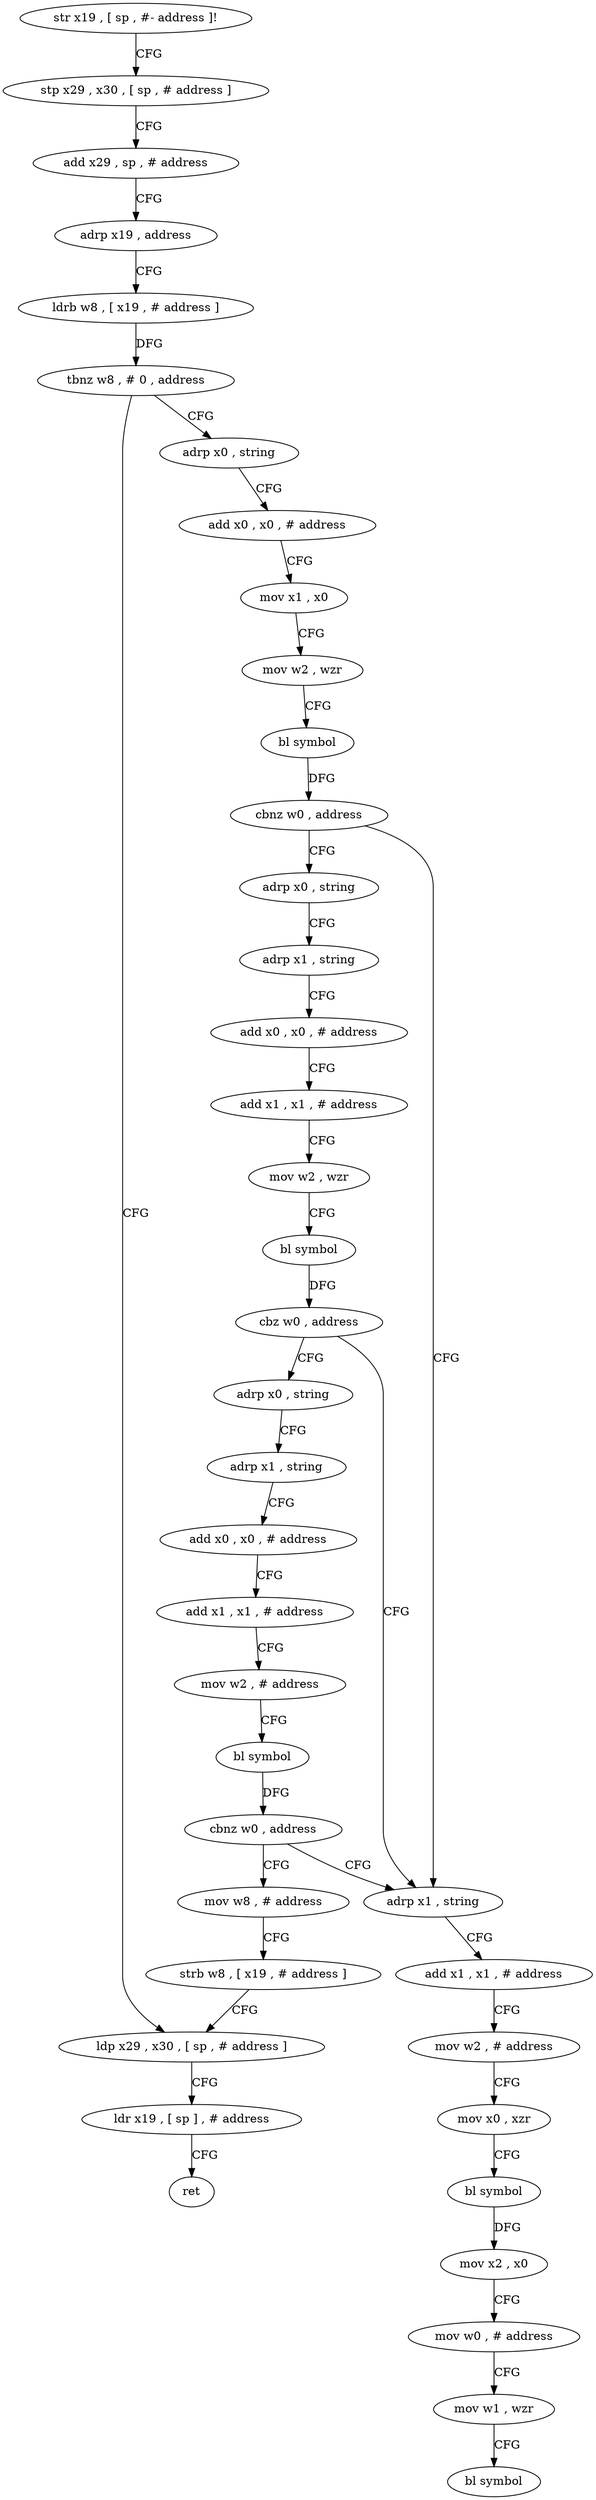 digraph "func" {
"4256468" [label = "str x19 , [ sp , #- address ]!" ]
"4256472" [label = "stp x29 , x30 , [ sp , # address ]" ]
"4256476" [label = "add x29 , sp , # address" ]
"4256480" [label = "adrp x19 , address" ]
"4256484" [label = "ldrb w8 , [ x19 , # address ]" ]
"4256488" [label = "tbnz w8 , # 0 , address" ]
"4256580" [label = "ldp x29 , x30 , [ sp , # address ]" ]
"4256492" [label = "adrp x0 , string" ]
"4256584" [label = "ldr x19 , [ sp ] , # address" ]
"4256588" [label = "ret" ]
"4256496" [label = "add x0 , x0 , # address" ]
"4256500" [label = "mov x1 , x0" ]
"4256504" [label = "mov w2 , wzr" ]
"4256508" [label = "bl symbol" ]
"4256512" [label = "cbnz w0 , address" ]
"4256592" [label = "adrp x1 , string" ]
"4256516" [label = "adrp x0 , string" ]
"4256596" [label = "add x1 , x1 , # address" ]
"4256600" [label = "mov w2 , # address" ]
"4256604" [label = "mov x0 , xzr" ]
"4256608" [label = "bl symbol" ]
"4256612" [label = "mov x2 , x0" ]
"4256616" [label = "mov w0 , # address" ]
"4256620" [label = "mov w1 , wzr" ]
"4256624" [label = "bl symbol" ]
"4256520" [label = "adrp x1 , string" ]
"4256524" [label = "add x0 , x0 , # address" ]
"4256528" [label = "add x1 , x1 , # address" ]
"4256532" [label = "mov w2 , wzr" ]
"4256536" [label = "bl symbol" ]
"4256540" [label = "cbz w0 , address" ]
"4256544" [label = "adrp x0 , string" ]
"4256548" [label = "adrp x1 , string" ]
"4256552" [label = "add x0 , x0 , # address" ]
"4256556" [label = "add x1 , x1 , # address" ]
"4256560" [label = "mov w2 , # address" ]
"4256564" [label = "bl symbol" ]
"4256568" [label = "cbnz w0 , address" ]
"4256572" [label = "mov w8 , # address" ]
"4256576" [label = "strb w8 , [ x19 , # address ]" ]
"4256468" -> "4256472" [ label = "CFG" ]
"4256472" -> "4256476" [ label = "CFG" ]
"4256476" -> "4256480" [ label = "CFG" ]
"4256480" -> "4256484" [ label = "CFG" ]
"4256484" -> "4256488" [ label = "DFG" ]
"4256488" -> "4256580" [ label = "CFG" ]
"4256488" -> "4256492" [ label = "CFG" ]
"4256580" -> "4256584" [ label = "CFG" ]
"4256492" -> "4256496" [ label = "CFG" ]
"4256584" -> "4256588" [ label = "CFG" ]
"4256496" -> "4256500" [ label = "CFG" ]
"4256500" -> "4256504" [ label = "CFG" ]
"4256504" -> "4256508" [ label = "CFG" ]
"4256508" -> "4256512" [ label = "DFG" ]
"4256512" -> "4256592" [ label = "CFG" ]
"4256512" -> "4256516" [ label = "CFG" ]
"4256592" -> "4256596" [ label = "CFG" ]
"4256516" -> "4256520" [ label = "CFG" ]
"4256596" -> "4256600" [ label = "CFG" ]
"4256600" -> "4256604" [ label = "CFG" ]
"4256604" -> "4256608" [ label = "CFG" ]
"4256608" -> "4256612" [ label = "DFG" ]
"4256612" -> "4256616" [ label = "CFG" ]
"4256616" -> "4256620" [ label = "CFG" ]
"4256620" -> "4256624" [ label = "CFG" ]
"4256520" -> "4256524" [ label = "CFG" ]
"4256524" -> "4256528" [ label = "CFG" ]
"4256528" -> "4256532" [ label = "CFG" ]
"4256532" -> "4256536" [ label = "CFG" ]
"4256536" -> "4256540" [ label = "DFG" ]
"4256540" -> "4256592" [ label = "CFG" ]
"4256540" -> "4256544" [ label = "CFG" ]
"4256544" -> "4256548" [ label = "CFG" ]
"4256548" -> "4256552" [ label = "CFG" ]
"4256552" -> "4256556" [ label = "CFG" ]
"4256556" -> "4256560" [ label = "CFG" ]
"4256560" -> "4256564" [ label = "CFG" ]
"4256564" -> "4256568" [ label = "DFG" ]
"4256568" -> "4256592" [ label = "CFG" ]
"4256568" -> "4256572" [ label = "CFG" ]
"4256572" -> "4256576" [ label = "CFG" ]
"4256576" -> "4256580" [ label = "CFG" ]
}
